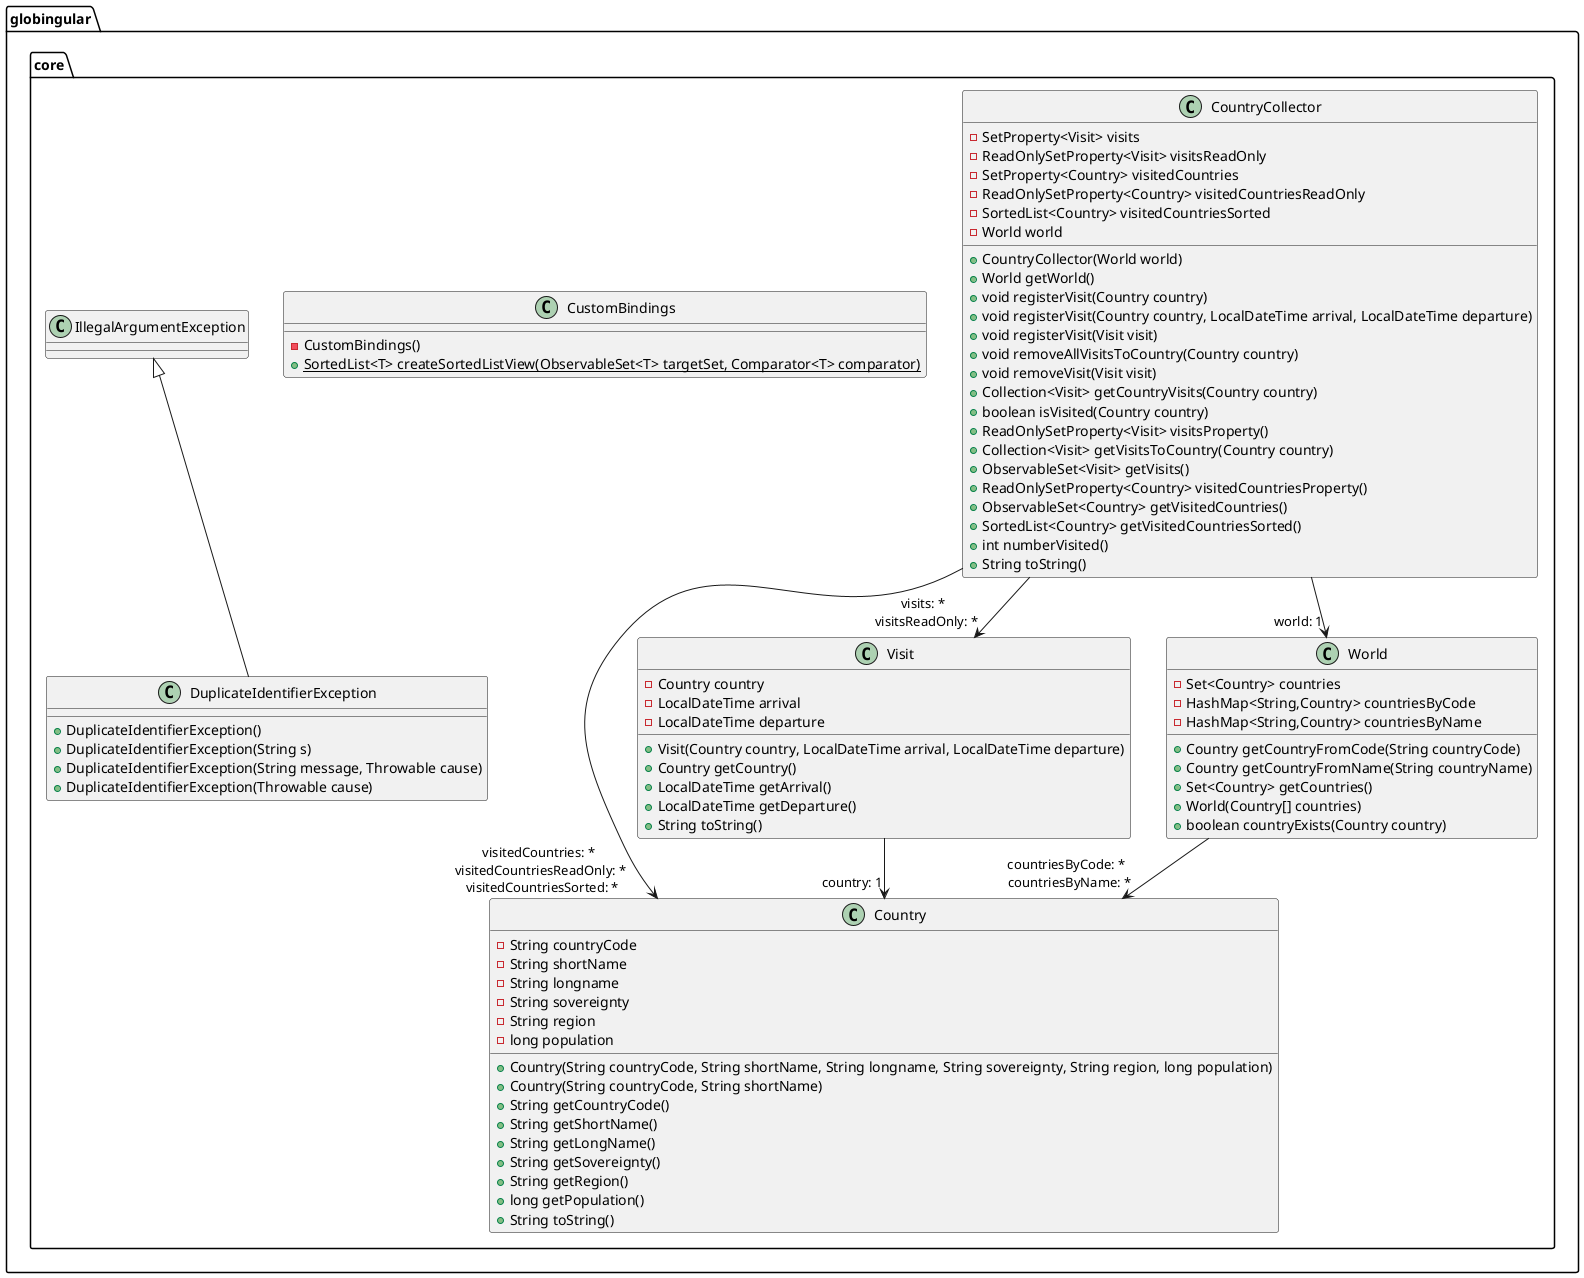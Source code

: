 @startuml classes_core

package globingular.core {
	class Country [[java:globingular.core.Country]] {
		-String countryCode
		-String shortName
		-String longname
		-String sovereignty
		-String region
		-long population
		+Country(String countryCode, String shortName, String longname, String sovereignty, String region, long population)
		+Country(String countryCode, String shortName)
		+String getCountryCode()
		+String getShortName()
		+String getLongName()
		+String getSovereignty()
		+String getRegion()
		+long getPopulation()
		+String toString()
	}
	
	class CountryCollector [[java:globingular.core.CountryCollector]] {
		-SetProperty<Visit> visits
		-ReadOnlySetProperty<Visit> visitsReadOnly
		-SetProperty<Country> visitedCountries
		-ReadOnlySetProperty<Country> visitedCountriesReadOnly
		-SortedList<Country> visitedCountriesSorted
		-World world
		+CountryCollector(World world)
		+World getWorld()
		+void registerVisit(Country country)
		+void registerVisit(Country country, LocalDateTime arrival, LocalDateTime departure)
		+void registerVisit(Visit visit)
		+void removeAllVisitsToCountry(Country country)
		+void removeVisit(Visit visit)
		+Collection<Visit> getCountryVisits(Country country)
		+boolean isVisited(Country country)
		+ReadOnlySetProperty<Visit> visitsProperty()
		+Collection<Visit> getVisitsToCountry(Country country)
		+ObservableSet<Visit> getVisits()
		+ReadOnlySetProperty<Country> visitedCountriesProperty()
		+ObservableSet<Country> getVisitedCountries()
		+SortedList<Country> getVisitedCountriesSorted()
		+int numberVisited()
		+String toString()
	}
	
	class CustomBindings [[java:globingular.core.CustomBindings]] {
		-CustomBindings()
		+{static}SortedList<T> createSortedListView(ObservableSet<T> targetSet, Comparator<T> comparator)
	}
	
	class DuplicateIdentifierException [[java:globingular.core.DuplicateIdentifierException]] {
		+DuplicateIdentifierException()
		+DuplicateIdentifierException(String s)
		+DuplicateIdentifierException(String message, Throwable cause)
		+DuplicateIdentifierException(Throwable cause)
	}
	class IllegalArgumentException [[java:java.lang.IllegalArgumentException]] {
	}
	IllegalArgumentException <|-- DuplicateIdentifierException
	
	class Visit [[java:globingular.core.Visit]] {
		-Country country
		-LocalDateTime arrival
		-LocalDateTime departure
		+Visit(Country country, LocalDateTime arrival, LocalDateTime departure)
		+Country getCountry()
		+LocalDateTime getArrival()
		+LocalDateTime getDeparture()
		+String toString()
	}
	
	class World [[java:globingular.core.World]] {
		-Set<Country> countries
		-HashMap<String,Country> countriesByCode
		-HashMap<String,Country> countriesByName
		+Country getCountryFromCode(String countryCode)
		+Country getCountryFromName(String countryName)
		+Set<Country> getCountries()
		+World(Country[] countries)
		+boolean countryExists(Country country)
	}
}

CountryCollector --> "world: 1" World
CountryCollector --> "visits: * \n visitsReadOnly: *" Visit
CountryCollector --> "visitedCountries: * \n visitedCountriesReadOnly: * \n visitedCountriesSorted: *" Country
World --> "countriesByCode: * \n countriesByName: *" Country
Visit --> "country: 1" Country

@enduml
